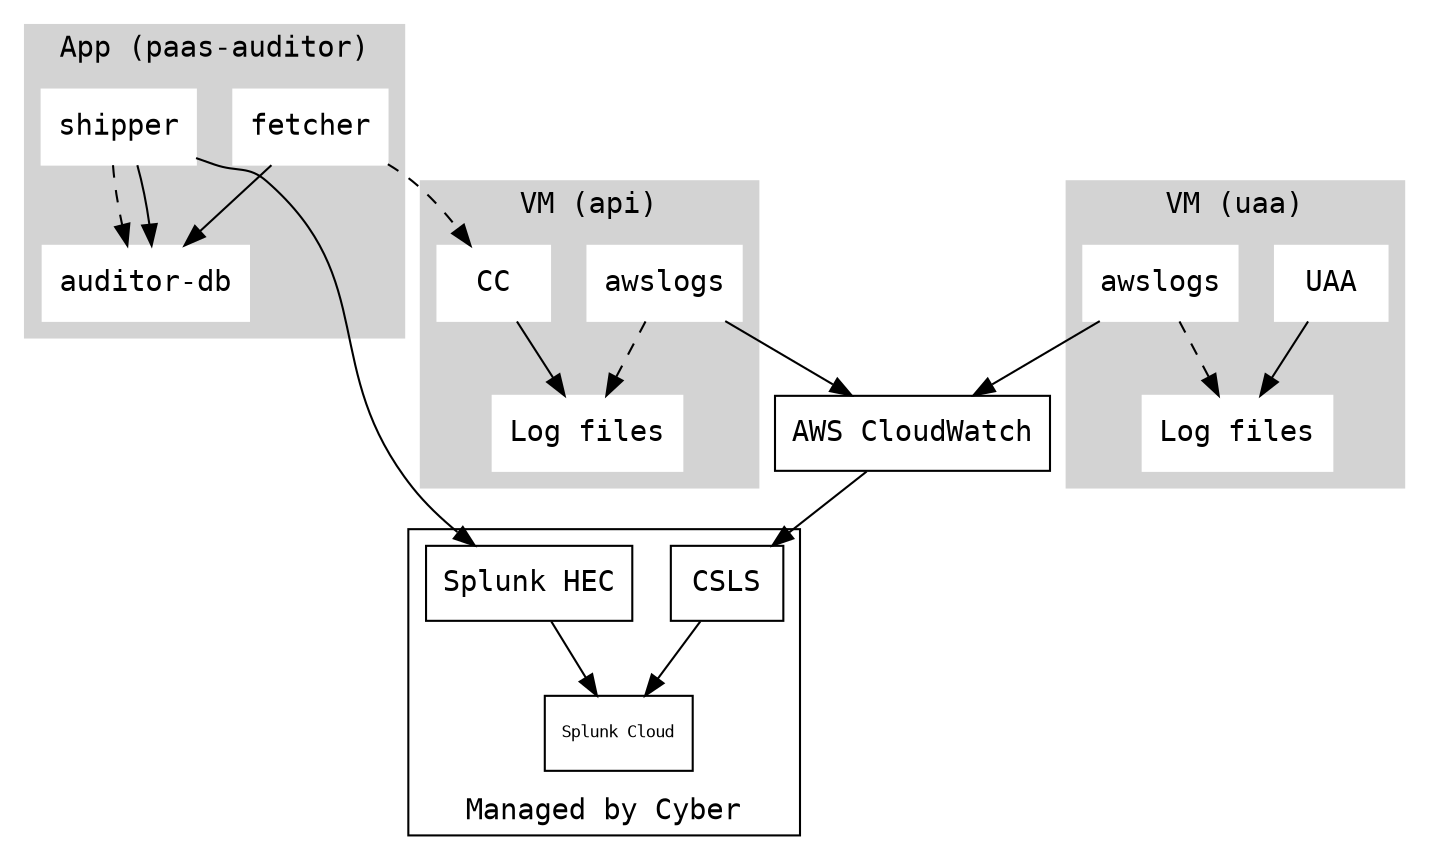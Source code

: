 digraph G {
  node [shape=rect, fontname="monospace"];
  graph [fontname="monospace"];
  
  subgraph cluster_1 {
    style=filled;
    color=lightgrey;
    node [style=filled,color=white];
    label = "App (paas-auditor)";
    shipper;
    fetcher;
    
      
    db [label="auditor-db"];    
    shipper -> db [style="dashed"];
    shipper -> db;
    fetcher -> db;
  }
  
  subgraph cluster_2 {
    style=filled;
    color=lightgrey;
    node [style=filled,color=white];
    label = "VM (api)";
    
    cc_api [label="CC"];
    cc_awslogs [label="awslogs"];
    cc_log_files [label="Log files"];
    
    cc_awslogs -> cc_log_files [style="dashed"];
    cc_api -> cc_log_files;
  }
  
  subgraph cluster_3 {
    style=filled;
    color=lightgrey;
    node [style=filled,color=white];
    label = "VM (uaa)";
    
    uaa_api [label="UAA"];
    uaa_awslogs [label="awslogs"];
    uaa_log_files[label="Log files"]
    
    uaa_log_files;
    uaa_awslogs -> uaa_log_files [style="dashed"];
    uaa_api -> uaa_log_files;
  }
  
  subgraph cluster_4 {
    label = "Managed by Cyber";
    labelloc=b;
    hec;
    csls;
    splunk
  }
  
  splunk [label="Splunk Cloud", fontsize=8];
  csls [label="CSLS"];
  hec [label="Splunk HEC"];
  cloudwatch [label="AWS CloudWatch"];
  
  fetcher -> cc_api [style="dashed"];
  shipper -> hec;
  hec -> splunk;
  csls -> splunk;
  cloudwatch -> csls;
  cc_awslogs -> cloudwatch;
  uaa_awslogs -> cloudwatch;
}